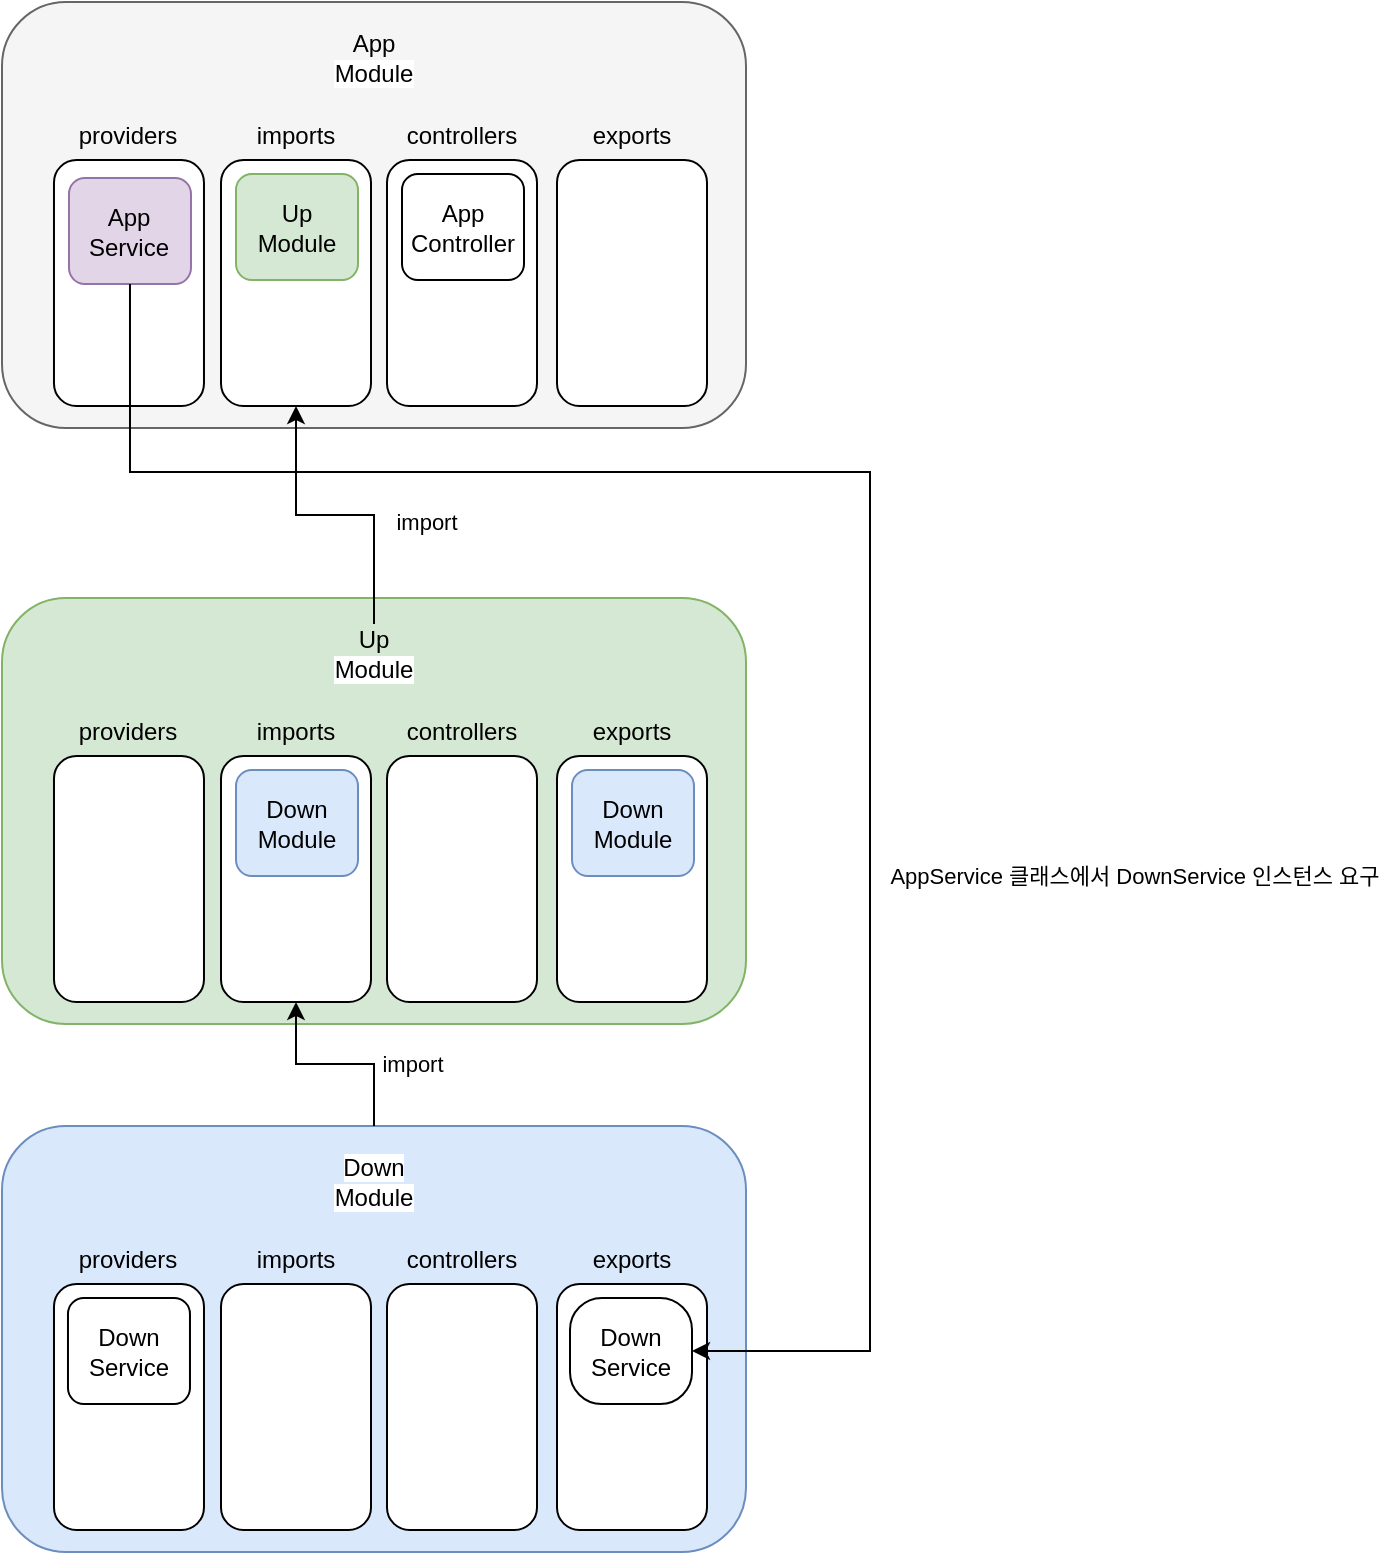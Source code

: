<mxfile version="21.6.1" type="device">
  <diagram name="페이지-1" id="8wgloCDkjuB-2Ht_S7hC">
    <mxGraphModel dx="1114" dy="-1946" grid="0" gridSize="10" guides="1" tooltips="1" connect="1" arrows="1" fold="1" page="0" pageScale="1" pageWidth="827" pageHeight="1169" math="0" shadow="0">
      <root>
        <mxCell id="0" />
        <mxCell id="1" parent="0" />
        <mxCell id="uUvh-bem9NtOVLJw5vlz-3" value="" style="rounded=1;whiteSpace=wrap;html=1;fillColor=#dae8fc;strokeColor=#6c8ebf;" vertex="1" parent="1">
          <mxGeometry x="146" y="3431" width="372" height="213" as="geometry" />
        </mxCell>
        <mxCell id="uUvh-bem9NtOVLJw5vlz-4" value="&lt;meta charset=&quot;utf-8&quot;&gt;&lt;span style=&quot;color: rgb(0, 0, 0); font-family: Helvetica; font-size: 12px; font-style: normal; font-variant-ligatures: normal; font-variant-caps: normal; font-weight: 400; letter-spacing: normal; orphans: 2; text-align: center; text-indent: 0px; text-transform: none; widows: 2; word-spacing: 0px; -webkit-text-stroke-width: 0px; background-color: rgb(255, 255, 255); text-decoration-thickness: initial; text-decoration-style: initial; text-decoration-color: initial; float: none; display: inline !important;&quot;&gt;Down&lt;/span&gt;&lt;br style=&quot;border-color: var(--border-color); color: rgb(0, 0, 0); font-family: Helvetica; font-size: 12px; font-style: normal; font-variant-ligatures: normal; font-variant-caps: normal; font-weight: 400; letter-spacing: normal; orphans: 2; text-align: center; text-indent: 0px; text-transform: none; widows: 2; word-spacing: 0px; -webkit-text-stroke-width: 0px; background-color: rgb(255, 255, 255); text-decoration-thickness: initial; text-decoration-style: initial; text-decoration-color: initial;&quot;&gt;&lt;span style=&quot;color: rgb(0, 0, 0); font-family: Helvetica; font-size: 12px; font-style: normal; font-variant-ligatures: normal; font-variant-caps: normal; font-weight: 400; letter-spacing: normal; orphans: 2; text-align: center; text-indent: 0px; text-transform: none; widows: 2; word-spacing: 0px; -webkit-text-stroke-width: 0px; background-color: rgb(255, 255, 255); text-decoration-thickness: initial; text-decoration-style: initial; text-decoration-color: initial; float: none; display: inline !important;&quot;&gt;Module&lt;/span&gt;" style="text;html=1;strokeColor=none;fillColor=none;align=center;verticalAlign=middle;whiteSpace=wrap;rounded=0;" vertex="1" parent="1">
          <mxGeometry x="302" y="3444" width="60" height="30" as="geometry" />
        </mxCell>
        <mxCell id="uUvh-bem9NtOVLJw5vlz-5" value="providers" style="text;html=1;strokeColor=none;fillColor=none;align=center;verticalAlign=middle;whiteSpace=wrap;rounded=0;" vertex="1" parent="1">
          <mxGeometry x="179.49" y="3483" width="60" height="30" as="geometry" />
        </mxCell>
        <mxCell id="uUvh-bem9NtOVLJw5vlz-6" value="imports" style="text;html=1;strokeColor=none;fillColor=none;align=center;verticalAlign=middle;whiteSpace=wrap;rounded=0;" vertex="1" parent="1">
          <mxGeometry x="263" y="3483" width="60" height="30" as="geometry" />
        </mxCell>
        <mxCell id="uUvh-bem9NtOVLJw5vlz-7" value="controllers" style="text;html=1;strokeColor=none;fillColor=none;align=center;verticalAlign=middle;whiteSpace=wrap;rounded=0;" vertex="1" parent="1">
          <mxGeometry x="346" y="3483" width="60" height="30" as="geometry" />
        </mxCell>
        <mxCell id="uUvh-bem9NtOVLJw5vlz-8" value="exports" style="text;html=1;strokeColor=none;fillColor=none;align=center;verticalAlign=middle;whiteSpace=wrap;rounded=0;" vertex="1" parent="1">
          <mxGeometry x="431" y="3483" width="60" height="30" as="geometry" />
        </mxCell>
        <mxCell id="uUvh-bem9NtOVLJw5vlz-9" value="" style="rounded=1;whiteSpace=wrap;html=1;" vertex="1" parent="1">
          <mxGeometry x="171.99" y="3510" width="75" height="123" as="geometry" />
        </mxCell>
        <mxCell id="uUvh-bem9NtOVLJw5vlz-10" value="Down&lt;br&gt;Service" style="rounded=1;whiteSpace=wrap;html=1;" vertex="1" parent="1">
          <mxGeometry x="178.99" y="3517" width="61" height="53" as="geometry" />
        </mxCell>
        <mxCell id="uUvh-bem9NtOVLJw5vlz-11" value="" style="rounded=1;whiteSpace=wrap;html=1;" vertex="1" parent="1">
          <mxGeometry x="255.5" y="3510" width="75" height="123" as="geometry" />
        </mxCell>
        <mxCell id="uUvh-bem9NtOVLJw5vlz-12" value="" style="rounded=1;whiteSpace=wrap;html=1;" vertex="1" parent="1">
          <mxGeometry x="338.5" y="3510" width="75" height="123" as="geometry" />
        </mxCell>
        <mxCell id="uUvh-bem9NtOVLJw5vlz-13" value="" style="rounded=1;whiteSpace=wrap;html=1;" vertex="1" parent="1">
          <mxGeometry x="423.5" y="3510" width="75" height="123" as="geometry" />
        </mxCell>
        <mxCell id="uUvh-bem9NtOVLJw5vlz-14" value="Down&lt;br&gt;Service" style="rounded=1;whiteSpace=wrap;html=1;arcSize=30;" vertex="1" parent="1">
          <mxGeometry x="430" y="3517" width="61" height="53" as="geometry" />
        </mxCell>
        <mxCell id="uUvh-bem9NtOVLJw5vlz-15" value="" style="group" vertex="1" connectable="0" parent="1">
          <mxGeometry x="146" y="3167" width="372" height="213" as="geometry" />
        </mxCell>
        <mxCell id="uUvh-bem9NtOVLJw5vlz-16" value="" style="rounded=1;whiteSpace=wrap;html=1;fillColor=#d5e8d4;strokeColor=#82b366;" vertex="1" parent="uUvh-bem9NtOVLJw5vlz-15">
          <mxGeometry width="372" height="213" as="geometry" />
        </mxCell>
        <mxCell id="uUvh-bem9NtOVLJw5vlz-17" value="Up&lt;br style=&quot;border-color: var(--border-color); color: rgb(0, 0, 0); font-family: Helvetica; font-size: 12px; font-style: normal; font-variant-ligatures: normal; font-variant-caps: normal; font-weight: 400; letter-spacing: normal; orphans: 2; text-align: center; text-indent: 0px; text-transform: none; widows: 2; word-spacing: 0px; -webkit-text-stroke-width: 0px; background-color: rgb(255, 255, 255); text-decoration-thickness: initial; text-decoration-style: initial; text-decoration-color: initial;&quot;&gt;&lt;span style=&quot;color: rgb(0, 0, 0); font-family: Helvetica; font-size: 12px; font-style: normal; font-variant-ligatures: normal; font-variant-caps: normal; font-weight: 400; letter-spacing: normal; orphans: 2; text-align: center; text-indent: 0px; text-transform: none; widows: 2; word-spacing: 0px; -webkit-text-stroke-width: 0px; background-color: rgb(255, 255, 255); text-decoration-thickness: initial; text-decoration-style: initial; text-decoration-color: initial; float: none; display: inline !important;&quot;&gt;Module&lt;/span&gt;" style="text;html=1;strokeColor=none;fillColor=none;align=center;verticalAlign=middle;whiteSpace=wrap;rounded=0;" vertex="1" parent="uUvh-bem9NtOVLJw5vlz-15">
          <mxGeometry x="156" y="13" width="60" height="30" as="geometry" />
        </mxCell>
        <mxCell id="uUvh-bem9NtOVLJw5vlz-18" value="providers" style="text;html=1;strokeColor=none;fillColor=none;align=center;verticalAlign=middle;whiteSpace=wrap;rounded=0;" vertex="1" parent="uUvh-bem9NtOVLJw5vlz-15">
          <mxGeometry x="33.49" y="52" width="60" height="30" as="geometry" />
        </mxCell>
        <mxCell id="uUvh-bem9NtOVLJw5vlz-19" value="imports" style="text;html=1;strokeColor=none;fillColor=none;align=center;verticalAlign=middle;whiteSpace=wrap;rounded=0;" vertex="1" parent="uUvh-bem9NtOVLJw5vlz-15">
          <mxGeometry x="117" y="52" width="60" height="30" as="geometry" />
        </mxCell>
        <mxCell id="uUvh-bem9NtOVLJw5vlz-20" value="controllers" style="text;html=1;strokeColor=none;fillColor=none;align=center;verticalAlign=middle;whiteSpace=wrap;rounded=0;" vertex="1" parent="uUvh-bem9NtOVLJw5vlz-15">
          <mxGeometry x="200" y="52" width="60" height="30" as="geometry" />
        </mxCell>
        <mxCell id="uUvh-bem9NtOVLJw5vlz-21" value="exports" style="text;html=1;strokeColor=none;fillColor=none;align=center;verticalAlign=middle;whiteSpace=wrap;rounded=0;" vertex="1" parent="uUvh-bem9NtOVLJw5vlz-15">
          <mxGeometry x="285" y="52" width="60" height="30" as="geometry" />
        </mxCell>
        <mxCell id="uUvh-bem9NtOVLJw5vlz-22" value="" style="rounded=1;whiteSpace=wrap;html=1;" vertex="1" parent="uUvh-bem9NtOVLJw5vlz-15">
          <mxGeometry x="25.99" y="79" width="75" height="123" as="geometry" />
        </mxCell>
        <mxCell id="uUvh-bem9NtOVLJw5vlz-23" value="" style="rounded=1;whiteSpace=wrap;html=1;" vertex="1" parent="uUvh-bem9NtOVLJw5vlz-15">
          <mxGeometry x="109.5" y="79" width="75" height="123" as="geometry" />
        </mxCell>
        <mxCell id="uUvh-bem9NtOVLJw5vlz-24" value="" style="rounded=1;whiteSpace=wrap;html=1;" vertex="1" parent="uUvh-bem9NtOVLJw5vlz-15">
          <mxGeometry x="192.5" y="79" width="75" height="123" as="geometry" />
        </mxCell>
        <mxCell id="uUvh-bem9NtOVLJw5vlz-25" value="" style="rounded=1;whiteSpace=wrap;html=1;" vertex="1" parent="uUvh-bem9NtOVLJw5vlz-15">
          <mxGeometry x="277.5" y="79" width="75" height="123" as="geometry" />
        </mxCell>
        <mxCell id="uUvh-bem9NtOVLJw5vlz-26" value="Down&lt;br&gt;Module" style="rounded=1;whiteSpace=wrap;html=1;fillColor=#dae8fc;strokeColor=#6c8ebf;" vertex="1" parent="uUvh-bem9NtOVLJw5vlz-15">
          <mxGeometry x="117.0" y="86" width="61" height="53" as="geometry" />
        </mxCell>
        <mxCell id="uUvh-bem9NtOVLJw5vlz-27" value="Down&lt;br&gt;Module" style="rounded=1;whiteSpace=wrap;html=1;fillColor=#dae8fc;strokeColor=#6c8ebf;" vertex="1" parent="uUvh-bem9NtOVLJw5vlz-15">
          <mxGeometry x="285" y="86" width="61" height="53" as="geometry" />
        </mxCell>
        <mxCell id="uUvh-bem9NtOVLJw5vlz-28" value="" style="group" vertex="1" connectable="0" parent="1">
          <mxGeometry x="146" y="2869" width="372" height="213" as="geometry" />
        </mxCell>
        <mxCell id="uUvh-bem9NtOVLJw5vlz-29" value="" style="rounded=1;whiteSpace=wrap;html=1;fillColor=#f5f5f5;fontColor=#333333;strokeColor=#666666;" vertex="1" parent="uUvh-bem9NtOVLJw5vlz-28">
          <mxGeometry width="372" height="213" as="geometry" />
        </mxCell>
        <mxCell id="uUvh-bem9NtOVLJw5vlz-30" value="App&lt;br style=&quot;border-color: var(--border-color); color: rgb(0, 0, 0); font-family: Helvetica; font-size: 12px; font-style: normal; font-variant-ligatures: normal; font-variant-caps: normal; font-weight: 400; letter-spacing: normal; orphans: 2; text-align: center; text-indent: 0px; text-transform: none; widows: 2; word-spacing: 0px; -webkit-text-stroke-width: 0px; background-color: rgb(255, 255, 255); text-decoration-thickness: initial; text-decoration-style: initial; text-decoration-color: initial;&quot;&gt;&lt;span style=&quot;color: rgb(0, 0, 0); font-family: Helvetica; font-size: 12px; font-style: normal; font-variant-ligatures: normal; font-variant-caps: normal; font-weight: 400; letter-spacing: normal; orphans: 2; text-align: center; text-indent: 0px; text-transform: none; widows: 2; word-spacing: 0px; -webkit-text-stroke-width: 0px; background-color: rgb(255, 255, 255); text-decoration-thickness: initial; text-decoration-style: initial; text-decoration-color: initial; float: none; display: inline !important;&quot;&gt;Module&lt;/span&gt;" style="text;html=1;strokeColor=none;fillColor=none;align=center;verticalAlign=middle;whiteSpace=wrap;rounded=0;" vertex="1" parent="uUvh-bem9NtOVLJw5vlz-28">
          <mxGeometry x="156" y="13" width="60" height="30" as="geometry" />
        </mxCell>
        <mxCell id="uUvh-bem9NtOVLJw5vlz-31" value="providers" style="text;html=1;strokeColor=none;fillColor=none;align=center;verticalAlign=middle;whiteSpace=wrap;rounded=0;" vertex="1" parent="uUvh-bem9NtOVLJw5vlz-28">
          <mxGeometry x="33.49" y="52" width="60" height="30" as="geometry" />
        </mxCell>
        <mxCell id="uUvh-bem9NtOVLJw5vlz-32" value="imports" style="text;html=1;strokeColor=none;fillColor=none;align=center;verticalAlign=middle;whiteSpace=wrap;rounded=0;" vertex="1" parent="uUvh-bem9NtOVLJw5vlz-28">
          <mxGeometry x="117" y="52" width="60" height="30" as="geometry" />
        </mxCell>
        <mxCell id="uUvh-bem9NtOVLJw5vlz-33" value="controllers" style="text;html=1;strokeColor=none;fillColor=none;align=center;verticalAlign=middle;whiteSpace=wrap;rounded=0;" vertex="1" parent="uUvh-bem9NtOVLJw5vlz-28">
          <mxGeometry x="200" y="52" width="60" height="30" as="geometry" />
        </mxCell>
        <mxCell id="uUvh-bem9NtOVLJw5vlz-34" value="exports" style="text;html=1;strokeColor=none;fillColor=none;align=center;verticalAlign=middle;whiteSpace=wrap;rounded=0;" vertex="1" parent="uUvh-bem9NtOVLJw5vlz-28">
          <mxGeometry x="285" y="52" width="60" height="30" as="geometry" />
        </mxCell>
        <mxCell id="uUvh-bem9NtOVLJw5vlz-35" value="" style="rounded=1;whiteSpace=wrap;html=1;" vertex="1" parent="uUvh-bem9NtOVLJw5vlz-28">
          <mxGeometry x="25.99" y="79" width="75" height="123" as="geometry" />
        </mxCell>
        <mxCell id="uUvh-bem9NtOVLJw5vlz-36" value="" style="rounded=1;whiteSpace=wrap;html=1;" vertex="1" parent="uUvh-bem9NtOVLJw5vlz-28">
          <mxGeometry x="109.5" y="79" width="75" height="123" as="geometry" />
        </mxCell>
        <mxCell id="uUvh-bem9NtOVLJw5vlz-37" value="" style="rounded=1;whiteSpace=wrap;html=1;" vertex="1" parent="uUvh-bem9NtOVLJw5vlz-28">
          <mxGeometry x="192.5" y="79" width="75" height="123" as="geometry" />
        </mxCell>
        <mxCell id="uUvh-bem9NtOVLJw5vlz-38" value="" style="rounded=1;whiteSpace=wrap;html=1;" vertex="1" parent="uUvh-bem9NtOVLJw5vlz-28">
          <mxGeometry x="277.5" y="79" width="75" height="123" as="geometry" />
        </mxCell>
        <mxCell id="uUvh-bem9NtOVLJw5vlz-39" value="Up&lt;br&gt;Module" style="rounded=1;whiteSpace=wrap;html=1;fillColor=#d5e8d4;strokeColor=#82b366;" vertex="1" parent="uUvh-bem9NtOVLJw5vlz-28">
          <mxGeometry x="117.0" y="86" width="61" height="53" as="geometry" />
        </mxCell>
        <mxCell id="uUvh-bem9NtOVLJw5vlz-40" value="App&lt;br&gt;Controller" style="rounded=1;whiteSpace=wrap;html=1;" vertex="1" parent="uUvh-bem9NtOVLJw5vlz-28">
          <mxGeometry x="200" y="86" width="61" height="53" as="geometry" />
        </mxCell>
        <mxCell id="uUvh-bem9NtOVLJw5vlz-41" value="App&lt;br&gt;Service" style="rounded=1;whiteSpace=wrap;html=1;fillColor=#e1d5e7;strokeColor=#9673a6;" vertex="1" parent="uUvh-bem9NtOVLJw5vlz-28">
          <mxGeometry x="33.49" y="88" width="61" height="53" as="geometry" />
        </mxCell>
        <mxCell id="uUvh-bem9NtOVLJw5vlz-42" style="edgeStyle=orthogonalEdgeStyle;rounded=0;orthogonalLoop=1;jettySize=auto;html=1;entryX=0.5;entryY=1;entryDx=0;entryDy=0;" edge="1" parent="1" source="uUvh-bem9NtOVLJw5vlz-17" target="uUvh-bem9NtOVLJw5vlz-36">
          <mxGeometry relative="1" as="geometry" />
        </mxCell>
        <mxCell id="uUvh-bem9NtOVLJw5vlz-43" value="import" style="edgeLabel;html=1;align=center;verticalAlign=middle;resizable=0;points=[];" vertex="1" connectable="0" parent="uUvh-bem9NtOVLJw5vlz-42">
          <mxGeometry x="0.184" y="-2" relative="1" as="geometry">
            <mxPoint x="59" y="5" as="offset" />
          </mxGeometry>
        </mxCell>
        <mxCell id="uUvh-bem9NtOVLJw5vlz-44" style="edgeStyle=orthogonalEdgeStyle;rounded=0;orthogonalLoop=1;jettySize=auto;html=1;exitX=0.5;exitY=1;exitDx=0;exitDy=0;entryX=1;entryY=0.5;entryDx=0;entryDy=0;" edge="1" parent="1" source="uUvh-bem9NtOVLJw5vlz-41" target="uUvh-bem9NtOVLJw5vlz-14">
          <mxGeometry relative="1" as="geometry">
            <Array as="points">
              <mxPoint x="210" y="3104" />
              <mxPoint x="580" y="3104" />
              <mxPoint x="580" y="3544" />
            </Array>
          </mxGeometry>
        </mxCell>
        <mxCell id="uUvh-bem9NtOVLJw5vlz-45" value="AppService 클래스에서 DownService 인스턴스 요구" style="edgeLabel;html=1;align=center;verticalAlign=middle;resizable=0;points=[];" vertex="1" connectable="0" parent="uUvh-bem9NtOVLJw5vlz-44">
          <mxGeometry x="0.34" y="-1" relative="1" as="geometry">
            <mxPoint x="133" y="1" as="offset" />
          </mxGeometry>
        </mxCell>
        <mxCell id="uUvh-bem9NtOVLJw5vlz-46" value="import" style="edgeStyle=orthogonalEdgeStyle;rounded=0;orthogonalLoop=1;jettySize=auto;html=1;exitX=0.5;exitY=0;exitDx=0;exitDy=0;entryX=0.5;entryY=1;entryDx=0;entryDy=0;" edge="1" parent="1" source="uUvh-bem9NtOVLJw5vlz-3" target="uUvh-bem9NtOVLJw5vlz-23">
          <mxGeometry x="-0.386" y="-19" relative="1" as="geometry">
            <mxPoint x="19" y="19" as="offset" />
          </mxGeometry>
        </mxCell>
      </root>
    </mxGraphModel>
  </diagram>
</mxfile>
